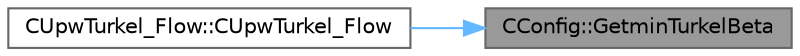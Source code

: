 digraph "CConfig::GetminTurkelBeta"
{
 // LATEX_PDF_SIZE
  bgcolor="transparent";
  edge [fontname=Helvetica,fontsize=10,labelfontname=Helvetica,labelfontsize=10];
  node [fontname=Helvetica,fontsize=10,shape=box,height=0.2,width=0.4];
  rankdir="RL";
  Node1 [id="Node000001",label="CConfig::GetminTurkelBeta",height=0.2,width=0.4,color="gray40", fillcolor="grey60", style="filled", fontcolor="black",tooltip="Get the minimum value of Beta for Roe-Turkel preconditioner."];
  Node1 -> Node2 [id="edge1_Node000001_Node000002",dir="back",color="steelblue1",style="solid",tooltip=" "];
  Node2 [id="Node000002",label="CUpwTurkel_Flow::CUpwTurkel_Flow",height=0.2,width=0.4,color="grey40", fillcolor="white", style="filled",URL="$classCUpwTurkel__Flow.html#aa0580519b5a7af16e861b0ad95f3316f",tooltip="Constructor of the class."];
}
